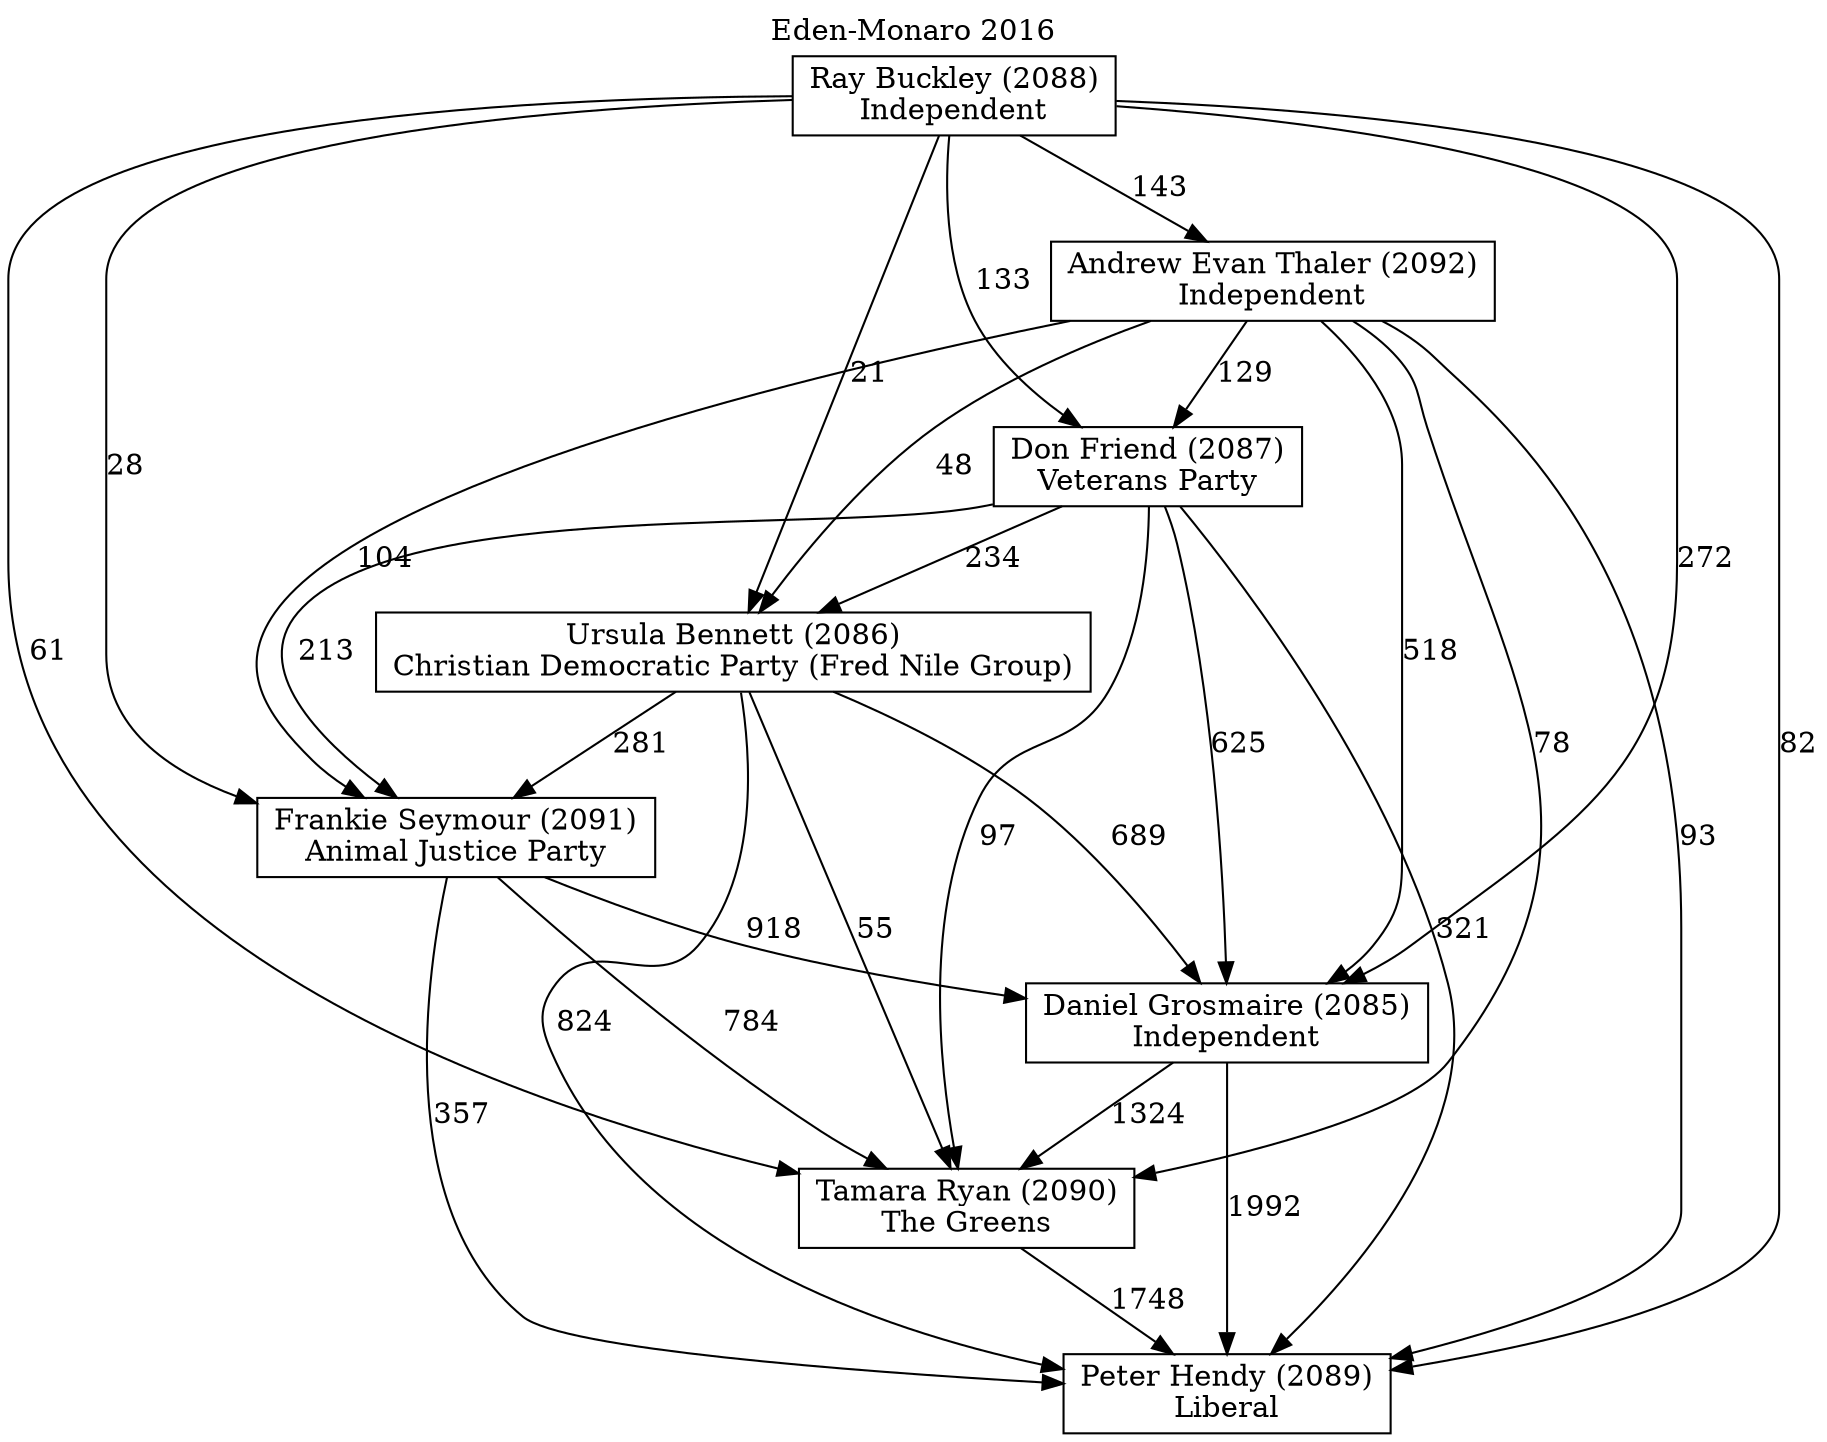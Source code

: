 // House preference flow
digraph "Peter Hendy (2089)_Eden-Monaro_2016" {
	graph [label="Eden-Monaro 2016" labelloc=t mclimit=10]
	node [shape=box]
	"Peter Hendy (2089)" [label="Peter Hendy (2089)
Liberal"]
	"Tamara Ryan (2090)" [label="Tamara Ryan (2090)
The Greens"]
	"Daniel Grosmaire (2085)" [label="Daniel Grosmaire (2085)
Independent"]
	"Frankie Seymour (2091)" [label="Frankie Seymour (2091)
Animal Justice Party"]
	"Ursula Bennett (2086)" [label="Ursula Bennett (2086)
Christian Democratic Party (Fred Nile Group)"]
	"Don Friend (2087)" [label="Don Friend (2087)
Veterans Party"]
	"Andrew Evan Thaler (2092)" [label="Andrew Evan Thaler (2092)
Independent"]
	"Ray Buckley (2088)" [label="Ray Buckley (2088)
Independent"]
	"Tamara Ryan (2090)" -> "Peter Hendy (2089)" [label=1748]
	"Daniel Grosmaire (2085)" -> "Tamara Ryan (2090)" [label=1324]
	"Frankie Seymour (2091)" -> "Daniel Grosmaire (2085)" [label=918]
	"Ursula Bennett (2086)" -> "Frankie Seymour (2091)" [label=281]
	"Don Friend (2087)" -> "Ursula Bennett (2086)" [label=234]
	"Andrew Evan Thaler (2092)" -> "Don Friend (2087)" [label=129]
	"Ray Buckley (2088)" -> "Andrew Evan Thaler (2092)" [label=143]
	"Daniel Grosmaire (2085)" -> "Peter Hendy (2089)" [label=1992]
	"Frankie Seymour (2091)" -> "Peter Hendy (2089)" [label=357]
	"Ursula Bennett (2086)" -> "Peter Hendy (2089)" [label=824]
	"Don Friend (2087)" -> "Peter Hendy (2089)" [label=321]
	"Andrew Evan Thaler (2092)" -> "Peter Hendy (2089)" [label=93]
	"Ray Buckley (2088)" -> "Peter Hendy (2089)" [label=82]
	"Ray Buckley (2088)" -> "Don Friend (2087)" [label=133]
	"Andrew Evan Thaler (2092)" -> "Ursula Bennett (2086)" [label=48]
	"Ray Buckley (2088)" -> "Ursula Bennett (2086)" [label=21]
	"Don Friend (2087)" -> "Frankie Seymour (2091)" [label=213]
	"Andrew Evan Thaler (2092)" -> "Frankie Seymour (2091)" [label=104]
	"Ray Buckley (2088)" -> "Frankie Seymour (2091)" [label=28]
	"Ursula Bennett (2086)" -> "Daniel Grosmaire (2085)" [label=689]
	"Don Friend (2087)" -> "Daniel Grosmaire (2085)" [label=625]
	"Andrew Evan Thaler (2092)" -> "Daniel Grosmaire (2085)" [label=518]
	"Ray Buckley (2088)" -> "Daniel Grosmaire (2085)" [label=272]
	"Frankie Seymour (2091)" -> "Tamara Ryan (2090)" [label=784]
	"Ursula Bennett (2086)" -> "Tamara Ryan (2090)" [label=55]
	"Don Friend (2087)" -> "Tamara Ryan (2090)" [label=97]
	"Andrew Evan Thaler (2092)" -> "Tamara Ryan (2090)" [label=78]
	"Ray Buckley (2088)" -> "Tamara Ryan (2090)" [label=61]
}
